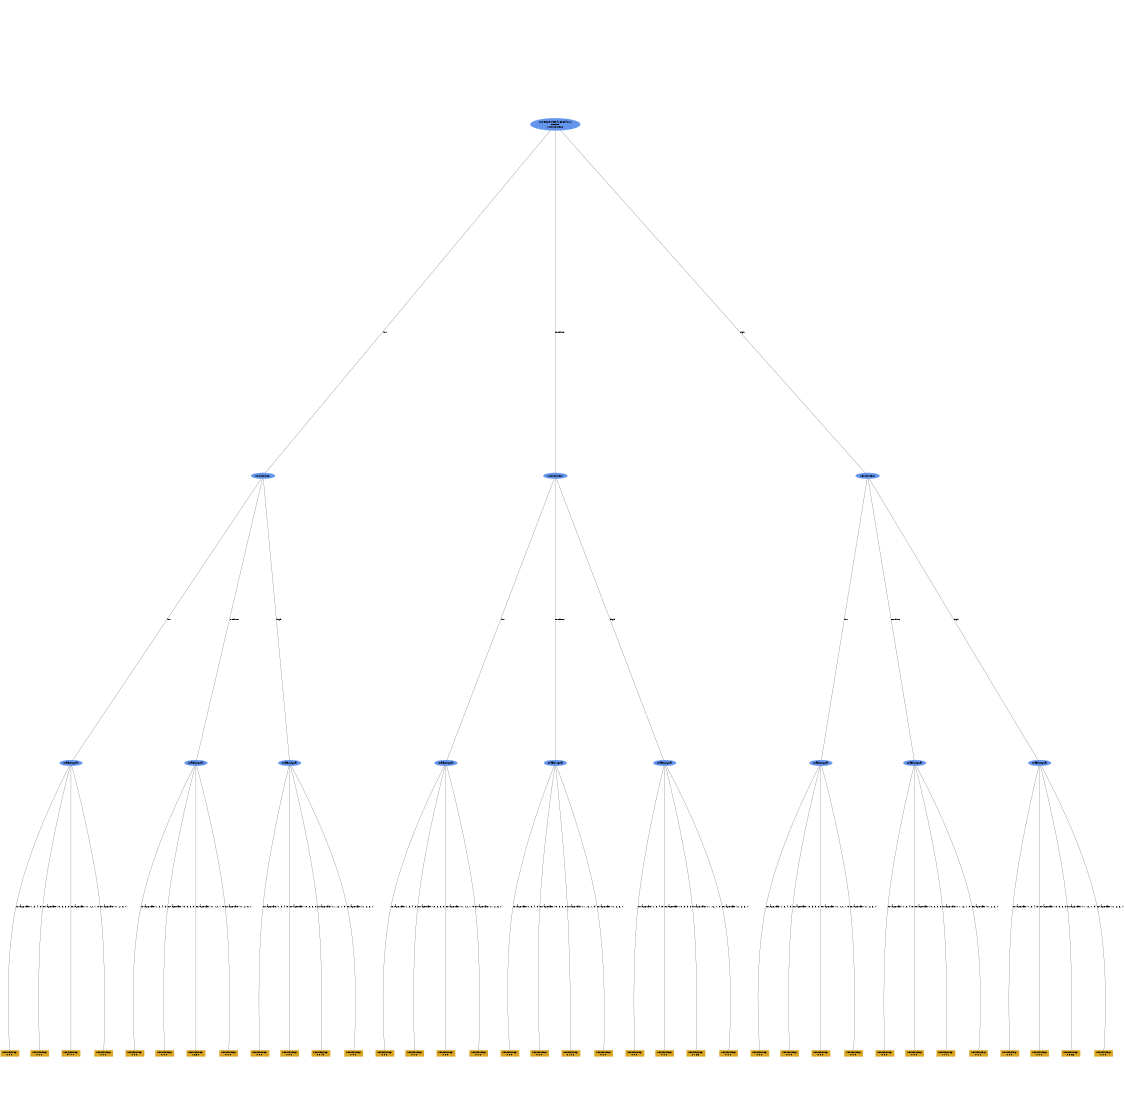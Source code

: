 digraph "DD" {
size = "7.5,10"
ratio=1.0;
center = true;
edge [dir = none];
{ rank = same; node [shape=ellipse, style=filled, color=cornflowerblue];"784" [label="score=69.05394063854612\nN=250\nWest_in_seg2"];}
{ rank = same; node [shape=ellipse, style=filled, color=cornflowerblue];"797" [label="West_in_seg1"];}
{ rank = same; node [shape=ellipse, style=filled, color=cornflowerblue];"810" [label="West_in_seg1"];}
{ rank = same; node [shape=ellipse, style=filled, color=cornflowerblue];"823" [label="West_in_seg1"];}
{ rank = same; node [shape=ellipse, style=filled, color=cornflowerblue];"832" [label="TrafficSignal"];}
{ rank = same; node [shape=ellipse, style=filled, color=cornflowerblue];"842" [label="TrafficSignal"];}
{ rank = same; node [shape=ellipse, style=filled, color=cornflowerblue];"852" [label="TrafficSignal"];}
{ rank = same; node [shape=ellipse, style=filled, color=cornflowerblue];"862" [label="TrafficSignal"];}
{ rank = same; node [shape=ellipse, style=filled, color=cornflowerblue];"872" [label="TrafficSignal"];}
{ rank = same; node [shape=ellipse, style=filled, color=cornflowerblue];"882" [label="TrafficSignal"];}
{ rank = same; node [shape=ellipse, style=filled, color=cornflowerblue];"892" [label="TrafficSignal"];}
{ rank = same; node [shape=ellipse, style=filled, color=cornflowerblue];"902" [label="TrafficSignal"];}
{ rank = same; node [shape=ellipse, style=filled, color=cornflowerblue];"912" [label="TrafficSignal"];}
{ rank = same; node [shape=box, style=filled, color=goldenrod];"833" [label="West_in_seg1\n0 0 0 "];}
{ rank = same; node [shape=box, style=filled, color=goldenrod];"834" [label="West_in_seg1\n0 0 0 "];}
{ rank = same; node [shape=box, style=filled, color=goldenrod];"835" [label="West_in_seg1\n54 0 0 "];}
{ rank = same; node [shape=box, style=filled, color=goldenrod];"836" [label="West_in_seg1\n0 0 0 "];}
{ rank = same; node [shape=box, style=filled, color=goldenrod];"843" [label="West_in_seg1\n0 0 0 "];}
{ rank = same; node [shape=box, style=filled, color=goldenrod];"844" [label="West_in_seg1\n0 0 0 "];}
{ rank = same; node [shape=box, style=filled, color=goldenrod];"845" [label="West_in_seg1\n1 26 0 "];}
{ rank = same; node [shape=box, style=filled, color=goldenrod];"846" [label="West_in_seg1\n0 0 0 "];}
{ rank = same; node [shape=box, style=filled, color=goldenrod];"853" [label="West_in_seg1\n0 0 0 "];}
{ rank = same; node [shape=box, style=filled, color=goldenrod];"854" [label="West_in_seg1\n0 0 0 "];}
{ rank = same; node [shape=box, style=filled, color=goldenrod];"855" [label="West_in_seg1\n0 0 40 "];}
{ rank = same; node [shape=box, style=filled, color=goldenrod];"856" [label="West_in_seg1\n0 0 0 "];}
{ rank = same; node [shape=box, style=filled, color=goldenrod];"863" [label="West_in_seg1\n0 0 0 "];}
{ rank = same; node [shape=box, style=filled, color=goldenrod];"864" [label="West_in_seg1\n0 0 0 "];}
{ rank = same; node [shape=box, style=filled, color=goldenrod];"865" [label="West_in_seg1\n0 0 0 "];}
{ rank = same; node [shape=box, style=filled, color=goldenrod];"866" [label="West_in_seg1\n0 0 0 "];}
{ rank = same; node [shape=box, style=filled, color=goldenrod];"873" [label="West_in_seg1\n0 0 0 "];}
{ rank = same; node [shape=box, style=filled, color=goldenrod];"874" [label="West_in_seg1\n0 0 0 "];}
{ rank = same; node [shape=box, style=filled, color=goldenrod];"875" [label="West_in_seg1\n0 10 2 "];}
{ rank = same; node [shape=box, style=filled, color=goldenrod];"876" [label="West_in_seg1\n0 0 0 "];}
{ rank = same; node [shape=box, style=filled, color=goldenrod];"883" [label="West_in_seg1\n0 0 0 "];}
{ rank = same; node [shape=box, style=filled, color=goldenrod];"884" [label="West_in_seg1\n0 0 0 "];}
{ rank = same; node [shape=box, style=filled, color=goldenrod];"885" [label="West_in_seg1\n0 1 33 "];}
{ rank = same; node [shape=box, style=filled, color=goldenrod];"886" [label="West_in_seg1\n0 0 0 "];}
{ rank = same; node [shape=box, style=filled, color=goldenrod];"893" [label="West_in_seg1\n0 0 0 "];}
{ rank = same; node [shape=box, style=filled, color=goldenrod];"894" [label="West_in_seg1\n0 0 0 "];}
{ rank = same; node [shape=box, style=filled, color=goldenrod];"895" [label="West_in_seg1\n0 0 0 "];}
{ rank = same; node [shape=box, style=filled, color=goldenrod];"896" [label="West_in_seg1\n0 0 0 "];}
{ rank = same; node [shape=box, style=filled, color=goldenrod];"903" [label="West_in_seg1\n0 0 0 "];}
{ rank = same; node [shape=box, style=filled, color=goldenrod];"904" [label="West_in_seg1\n0 0 0 "];}
{ rank = same; node [shape=box, style=filled, color=goldenrod];"905" [label="West_in_seg1\n1 14 1 "];}
{ rank = same; node [shape=box, style=filled, color=goldenrod];"906" [label="West_in_seg1\n0 0 0 "];}
{ rank = same; node [shape=box, style=filled, color=goldenrod];"913" [label="West_in_seg1\n0 0 0 "];}
{ rank = same; node [shape=box, style=filled, color=goldenrod];"914" [label="West_in_seg1\n0 0 0 "];}
{ rank = same; node [shape=box, style=filled, color=goldenrod];"915" [label="West_in_seg1\n0 5 62 "];}
{ rank = same; node [shape=box, style=filled, color=goldenrod];"916" [label="West_in_seg1\n0 0 0 "];}
"784" -> "797" [label = "low"];
"784" -> "810" [label = "medium"];
"784" -> "823" [label = "high"];
"797" -> "832" [label = "low"];
"797" -> "842" [label = "medium"];
"797" -> "852" [label = "high"];
"810" -> "862" [label = "low"];
"810" -> "872" [label = "medium"];
"810" -> "882" [label = "high"];
"823" -> "892" [label = "low"];
"823" -> "902" [label = "medium"];
"823" -> "912" [label = "high"];
"832" -> "833" [label = "ArrayBuffer(1, 3, 4, 5)"];
"832" -> "834" [label = "ArrayBuffer(10, 3, 5, 8)"];
"832" -> "835" [label = "ArrayBuffer(11, 12, 7, 9)"];
"832" -> "836" [label = "ArrayBuffer(11, 2, 6, 7)"];
"842" -> "843" [label = "ArrayBuffer(1, 3, 4, 5)"];
"842" -> "844" [label = "ArrayBuffer(10, 3, 5, 8)"];
"842" -> "845" [label = "ArrayBuffer(11, 12, 7, 9)"];
"842" -> "846" [label = "ArrayBuffer(11, 2, 6, 7)"];
"852" -> "853" [label = "ArrayBuffer(1, 3, 4, 5)"];
"852" -> "854" [label = "ArrayBuffer(10, 3, 5, 8)"];
"852" -> "855" [label = "ArrayBuffer(11, 12, 7, 9)"];
"852" -> "856" [label = "ArrayBuffer(11, 2, 6, 7)"];
"862" -> "863" [label = "ArrayBuffer(1, 3, 4, 5)"];
"862" -> "864" [label = "ArrayBuffer(10, 3, 5, 8)"];
"862" -> "865" [label = "ArrayBuffer(11, 12, 7, 9)"];
"862" -> "866" [label = "ArrayBuffer(11, 2, 6, 7)"];
"872" -> "873" [label = "ArrayBuffer(1, 3, 4, 5)"];
"872" -> "874" [label = "ArrayBuffer(10, 3, 5, 8)"];
"872" -> "875" [label = "ArrayBuffer(11, 12, 7, 9)"];
"872" -> "876" [label = "ArrayBuffer(11, 2, 6, 7)"];
"882" -> "883" [label = "ArrayBuffer(1, 3, 4, 5)"];
"882" -> "884" [label = "ArrayBuffer(10, 3, 5, 8)"];
"882" -> "885" [label = "ArrayBuffer(11, 12, 7, 9)"];
"882" -> "886" [label = "ArrayBuffer(11, 2, 6, 7)"];
"892" -> "893" [label = "ArrayBuffer(1, 3, 4, 5)"];
"892" -> "894" [label = "ArrayBuffer(10, 3, 5, 8)"];
"892" -> "895" [label = "ArrayBuffer(11, 12, 7, 9)"];
"892" -> "896" [label = "ArrayBuffer(11, 2, 6, 7)"];
"902" -> "903" [label = "ArrayBuffer(1, 3, 4, 5)"];
"902" -> "904" [label = "ArrayBuffer(10, 3, 5, 8)"];
"902" -> "905" [label = "ArrayBuffer(11, 12, 7, 9)"];
"902" -> "906" [label = "ArrayBuffer(11, 2, 6, 7)"];
"912" -> "913" [label = "ArrayBuffer(1, 3, 4, 5)"];
"912" -> "914" [label = "ArrayBuffer(10, 3, 5, 8)"];
"912" -> "915" [label = "ArrayBuffer(11, 12, 7, 9)"];
"912" -> "916" [label = "ArrayBuffer(11, 2, 6, 7)"];

}